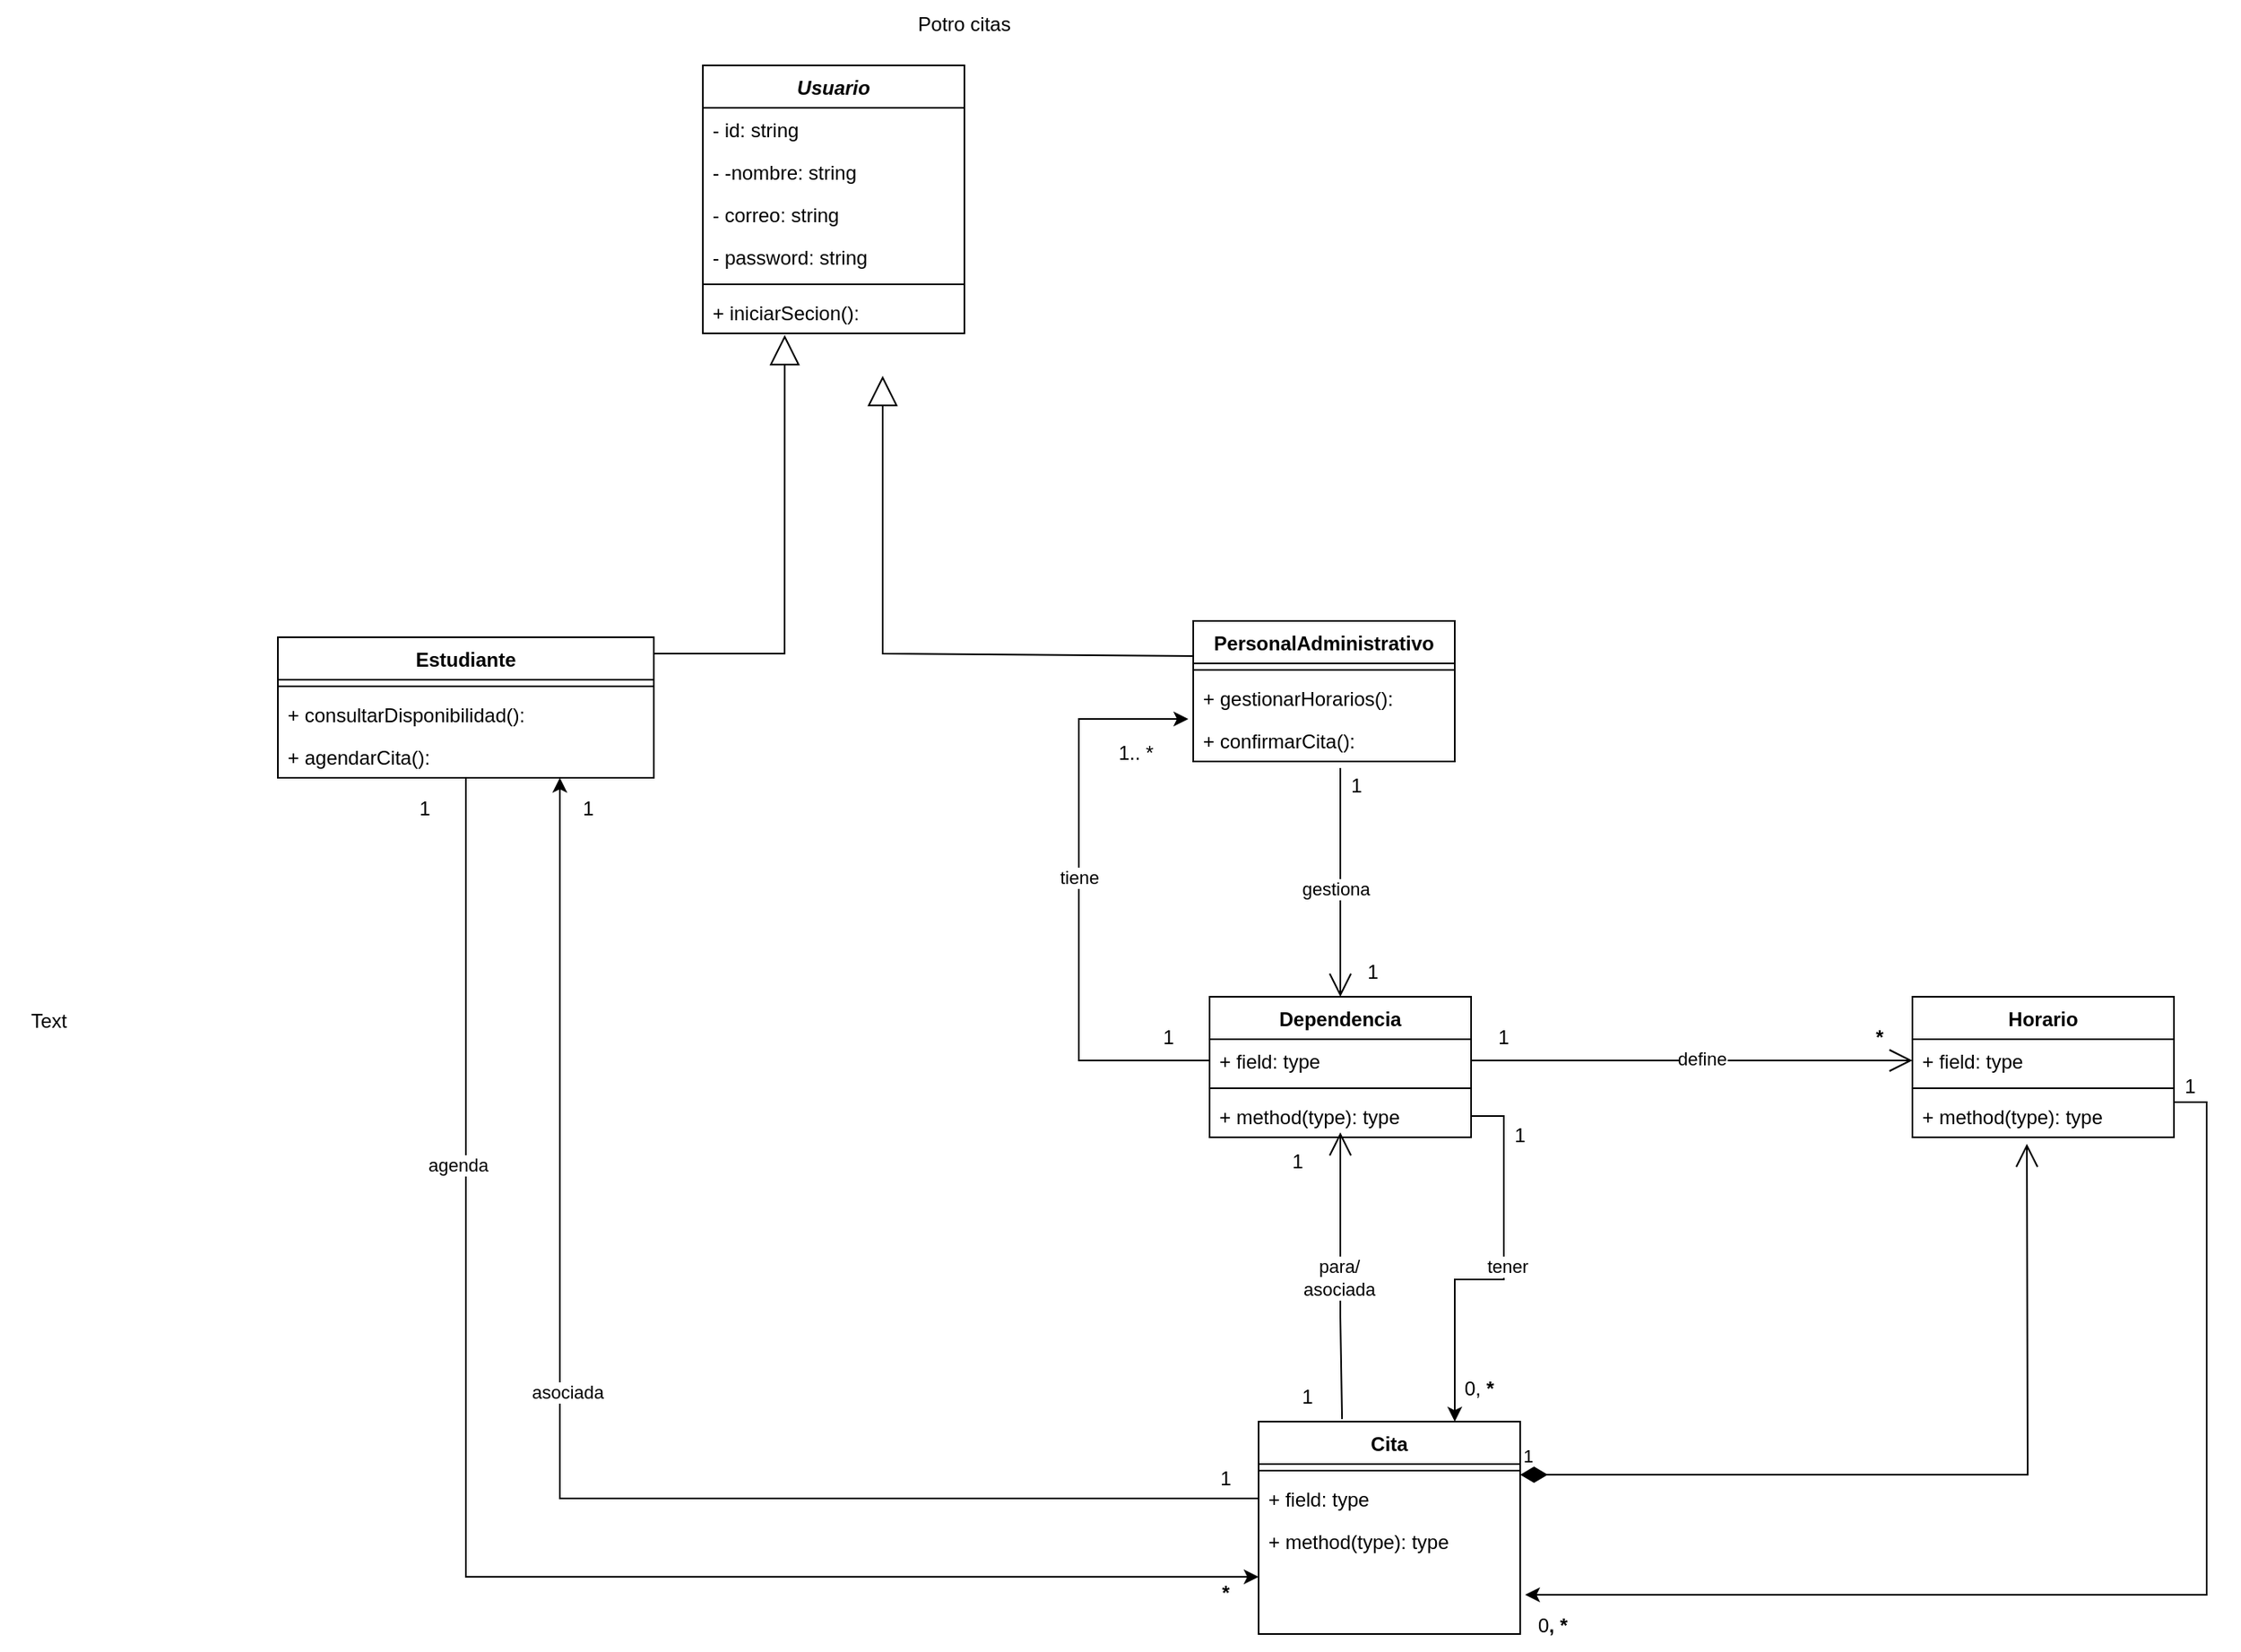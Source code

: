 <mxfile version="24.9.1">
  <diagram id="C5RBs43oDa-KdzZeNtuy" name="Page-1">
    <mxGraphModel dx="2261" dy="774" grid="1" gridSize="10" guides="1" tooltips="1" connect="1" arrows="1" fold="1" page="1" pageScale="1" pageWidth="827" pageHeight="1169" math="0" shadow="0">
      <root>
        <mxCell id="WIyWlLk6GJQsqaUBKTNV-0" />
        <mxCell id="WIyWlLk6GJQsqaUBKTNV-1" parent="WIyWlLk6GJQsqaUBKTNV-0" />
        <mxCell id="BlcIr8X8Q4Efm-OHUOAF-0" value="&lt;i&gt;Usuario&lt;/i&gt;" style="swimlane;fontStyle=1;align=center;verticalAlign=top;childLayout=stackLayout;horizontal=1;startSize=26;horizontalStack=0;resizeParent=1;resizeParentMax=0;resizeLast=0;collapsible=1;marginBottom=0;whiteSpace=wrap;html=1;" vertex="1" parent="WIyWlLk6GJQsqaUBKTNV-1">
          <mxGeometry x="50" y="60" width="160" height="164" as="geometry" />
        </mxCell>
        <mxCell id="BlcIr8X8Q4Efm-OHUOAF-29" value="- id: string" style="text;strokeColor=none;fillColor=none;align=left;verticalAlign=top;spacingLeft=4;spacingRight=4;overflow=hidden;rotatable=0;points=[[0,0.5],[1,0.5]];portConstraint=eastwest;whiteSpace=wrap;html=1;" vertex="1" parent="BlcIr8X8Q4Efm-OHUOAF-0">
          <mxGeometry y="26" width="160" height="26" as="geometry" />
        </mxCell>
        <mxCell id="BlcIr8X8Q4Efm-OHUOAF-30" value="- -nombre: string" style="text;strokeColor=none;fillColor=none;align=left;verticalAlign=top;spacingLeft=4;spacingRight=4;overflow=hidden;rotatable=0;points=[[0,0.5],[1,0.5]];portConstraint=eastwest;whiteSpace=wrap;html=1;" vertex="1" parent="BlcIr8X8Q4Efm-OHUOAF-0">
          <mxGeometry y="52" width="160" height="26" as="geometry" />
        </mxCell>
        <mxCell id="BlcIr8X8Q4Efm-OHUOAF-31" value="- correo: string" style="text;strokeColor=none;fillColor=none;align=left;verticalAlign=top;spacingLeft=4;spacingRight=4;overflow=hidden;rotatable=0;points=[[0,0.5],[1,0.5]];portConstraint=eastwest;whiteSpace=wrap;html=1;" vertex="1" parent="BlcIr8X8Q4Efm-OHUOAF-0">
          <mxGeometry y="78" width="160" height="26" as="geometry" />
        </mxCell>
        <mxCell id="BlcIr8X8Q4Efm-OHUOAF-1" value="- password: string" style="text;strokeColor=none;fillColor=none;align=left;verticalAlign=top;spacingLeft=4;spacingRight=4;overflow=hidden;rotatable=0;points=[[0,0.5],[1,0.5]];portConstraint=eastwest;whiteSpace=wrap;html=1;" vertex="1" parent="BlcIr8X8Q4Efm-OHUOAF-0">
          <mxGeometry y="104" width="160" height="26" as="geometry" />
        </mxCell>
        <mxCell id="BlcIr8X8Q4Efm-OHUOAF-2" value="" style="line;strokeWidth=1;fillColor=none;align=left;verticalAlign=middle;spacingTop=-1;spacingLeft=3;spacingRight=3;rotatable=0;labelPosition=right;points=[];portConstraint=eastwest;strokeColor=inherit;" vertex="1" parent="BlcIr8X8Q4Efm-OHUOAF-0">
          <mxGeometry y="130" width="160" height="8" as="geometry" />
        </mxCell>
        <mxCell id="BlcIr8X8Q4Efm-OHUOAF-3" value="+ iniciarSecion():" style="text;strokeColor=none;fillColor=none;align=left;verticalAlign=top;spacingLeft=4;spacingRight=4;overflow=hidden;rotatable=0;points=[[0,0.5],[1,0.5]];portConstraint=eastwest;whiteSpace=wrap;html=1;" vertex="1" parent="BlcIr8X8Q4Efm-OHUOAF-0">
          <mxGeometry y="138" width="160" height="26" as="geometry" />
        </mxCell>
        <mxCell id="BlcIr8X8Q4Efm-OHUOAF-5" value="Estudiante" style="swimlane;fontStyle=1;align=center;verticalAlign=top;childLayout=stackLayout;horizontal=1;startSize=26;horizontalStack=0;resizeParent=1;resizeParentMax=0;resizeLast=0;collapsible=1;marginBottom=0;whiteSpace=wrap;html=1;" vertex="1" parent="WIyWlLk6GJQsqaUBKTNV-1">
          <mxGeometry x="-210" y="410" width="230" height="86" as="geometry" />
        </mxCell>
        <mxCell id="BlcIr8X8Q4Efm-OHUOAF-7" value="" style="line;strokeWidth=1;fillColor=none;align=left;verticalAlign=middle;spacingTop=-1;spacingLeft=3;spacingRight=3;rotatable=0;labelPosition=right;points=[];portConstraint=eastwest;strokeColor=inherit;" vertex="1" parent="BlcIr8X8Q4Efm-OHUOAF-5">
          <mxGeometry y="26" width="230" height="8" as="geometry" />
        </mxCell>
        <mxCell id="BlcIr8X8Q4Efm-OHUOAF-33" value="+ consultarDisponibilidad():" style="text;strokeColor=none;fillColor=none;align=left;verticalAlign=top;spacingLeft=4;spacingRight=4;overflow=hidden;rotatable=0;points=[[0,0.5],[1,0.5]];portConstraint=eastwest;whiteSpace=wrap;html=1;" vertex="1" parent="BlcIr8X8Q4Efm-OHUOAF-5">
          <mxGeometry y="34" width="230" height="26" as="geometry" />
        </mxCell>
        <mxCell id="BlcIr8X8Q4Efm-OHUOAF-8" value="+ agendarCita():" style="text;strokeColor=none;fillColor=none;align=left;verticalAlign=top;spacingLeft=4;spacingRight=4;overflow=hidden;rotatable=0;points=[[0,0.5],[1,0.5]];portConstraint=eastwest;whiteSpace=wrap;html=1;" vertex="1" parent="BlcIr8X8Q4Efm-OHUOAF-5">
          <mxGeometry y="60" width="230" height="26" as="geometry" />
        </mxCell>
        <mxCell id="BlcIr8X8Q4Efm-OHUOAF-9" value="PersonalAdministrativo" style="swimlane;fontStyle=1;align=center;verticalAlign=top;childLayout=stackLayout;horizontal=1;startSize=26;horizontalStack=0;resizeParent=1;resizeParentMax=0;resizeLast=0;collapsible=1;marginBottom=0;whiteSpace=wrap;html=1;" vertex="1" parent="WIyWlLk6GJQsqaUBKTNV-1">
          <mxGeometry x="350" y="400" width="160" height="86" as="geometry" />
        </mxCell>
        <mxCell id="BlcIr8X8Q4Efm-OHUOAF-11" value="" style="line;strokeWidth=1;fillColor=none;align=left;verticalAlign=middle;spacingTop=-1;spacingLeft=3;spacingRight=3;rotatable=0;labelPosition=right;points=[];portConstraint=eastwest;strokeColor=inherit;" vertex="1" parent="BlcIr8X8Q4Efm-OHUOAF-9">
          <mxGeometry y="26" width="160" height="8" as="geometry" />
        </mxCell>
        <mxCell id="BlcIr8X8Q4Efm-OHUOAF-34" value="+ gestionarHorarios():" style="text;strokeColor=none;fillColor=none;align=left;verticalAlign=top;spacingLeft=4;spacingRight=4;overflow=hidden;rotatable=0;points=[[0,0.5],[1,0.5]];portConstraint=eastwest;whiteSpace=wrap;html=1;" vertex="1" parent="BlcIr8X8Q4Efm-OHUOAF-9">
          <mxGeometry y="34" width="160" height="26" as="geometry" />
        </mxCell>
        <mxCell id="BlcIr8X8Q4Efm-OHUOAF-12" value="+ confirmarCita():" style="text;strokeColor=none;fillColor=none;align=left;verticalAlign=top;spacingLeft=4;spacingRight=4;overflow=hidden;rotatable=0;points=[[0,0.5],[1,0.5]];portConstraint=eastwest;whiteSpace=wrap;html=1;" vertex="1" parent="BlcIr8X8Q4Efm-OHUOAF-9">
          <mxGeometry y="60" width="160" height="26" as="geometry" />
        </mxCell>
        <mxCell id="BlcIr8X8Q4Efm-OHUOAF-13" value="Cita" style="swimlane;fontStyle=1;align=center;verticalAlign=top;childLayout=stackLayout;horizontal=1;startSize=26;horizontalStack=0;resizeParent=1;resizeParentMax=0;resizeLast=0;collapsible=1;marginBottom=0;whiteSpace=wrap;html=1;" vertex="1" parent="WIyWlLk6GJQsqaUBKTNV-1">
          <mxGeometry x="390" y="890" width="160" height="130" as="geometry" />
        </mxCell>
        <mxCell id="BlcIr8X8Q4Efm-OHUOAF-15" value="" style="line;strokeWidth=1;fillColor=none;align=left;verticalAlign=middle;spacingTop=-1;spacingLeft=3;spacingRight=3;rotatable=0;labelPosition=right;points=[];portConstraint=eastwest;strokeColor=inherit;" vertex="1" parent="BlcIr8X8Q4Efm-OHUOAF-13">
          <mxGeometry y="26" width="160" height="8" as="geometry" />
        </mxCell>
        <mxCell id="BlcIr8X8Q4Efm-OHUOAF-14" value="+ field: type" style="text;strokeColor=none;fillColor=none;align=left;verticalAlign=top;spacingLeft=4;spacingRight=4;overflow=hidden;rotatable=0;points=[[0,0.5],[1,0.5]];portConstraint=eastwest;whiteSpace=wrap;html=1;" vertex="1" parent="BlcIr8X8Q4Efm-OHUOAF-13">
          <mxGeometry y="34" width="160" height="26" as="geometry" />
        </mxCell>
        <mxCell id="BlcIr8X8Q4Efm-OHUOAF-16" value="+ method(type): type" style="text;strokeColor=none;fillColor=none;align=left;verticalAlign=top;spacingLeft=4;spacingRight=4;overflow=hidden;rotatable=0;points=[[0,0.5],[1,0.5]];portConstraint=eastwest;whiteSpace=wrap;html=1;" vertex="1" parent="BlcIr8X8Q4Efm-OHUOAF-13">
          <mxGeometry y="60" width="160" height="70" as="geometry" />
        </mxCell>
        <mxCell id="BlcIr8X8Q4Efm-OHUOAF-17" value="Horario" style="swimlane;fontStyle=1;align=center;verticalAlign=top;childLayout=stackLayout;horizontal=1;startSize=26;horizontalStack=0;resizeParent=1;resizeParentMax=0;resizeLast=0;collapsible=1;marginBottom=0;whiteSpace=wrap;html=1;" vertex="1" parent="WIyWlLk6GJQsqaUBKTNV-1">
          <mxGeometry x="790" y="630" width="160" height="86" as="geometry" />
        </mxCell>
        <mxCell id="BlcIr8X8Q4Efm-OHUOAF-18" value="+ field: type" style="text;strokeColor=none;fillColor=none;align=left;verticalAlign=top;spacingLeft=4;spacingRight=4;overflow=hidden;rotatable=0;points=[[0,0.5],[1,0.5]];portConstraint=eastwest;whiteSpace=wrap;html=1;" vertex="1" parent="BlcIr8X8Q4Efm-OHUOAF-17">
          <mxGeometry y="26" width="160" height="26" as="geometry" />
        </mxCell>
        <mxCell id="BlcIr8X8Q4Efm-OHUOAF-19" value="" style="line;strokeWidth=1;fillColor=none;align=left;verticalAlign=middle;spacingTop=-1;spacingLeft=3;spacingRight=3;rotatable=0;labelPosition=right;points=[];portConstraint=eastwest;strokeColor=inherit;" vertex="1" parent="BlcIr8X8Q4Efm-OHUOAF-17">
          <mxGeometry y="52" width="160" height="8" as="geometry" />
        </mxCell>
        <mxCell id="BlcIr8X8Q4Efm-OHUOAF-20" value="+ method(type): type" style="text;strokeColor=none;fillColor=none;align=left;verticalAlign=top;spacingLeft=4;spacingRight=4;overflow=hidden;rotatable=0;points=[[0,0.5],[1,0.5]];portConstraint=eastwest;whiteSpace=wrap;html=1;" vertex="1" parent="BlcIr8X8Q4Efm-OHUOAF-17">
          <mxGeometry y="60" width="160" height="26" as="geometry" />
        </mxCell>
        <mxCell id="BlcIr8X8Q4Efm-OHUOAF-21" value="Dependencia" style="swimlane;fontStyle=1;align=center;verticalAlign=top;childLayout=stackLayout;horizontal=1;startSize=26;horizontalStack=0;resizeParent=1;resizeParentMax=0;resizeLast=0;collapsible=1;marginBottom=0;whiteSpace=wrap;html=1;" vertex="1" parent="WIyWlLk6GJQsqaUBKTNV-1">
          <mxGeometry x="360" y="630" width="160" height="86" as="geometry" />
        </mxCell>
        <mxCell id="BlcIr8X8Q4Efm-OHUOAF-22" value="+ field: type" style="text;strokeColor=none;fillColor=none;align=left;verticalAlign=top;spacingLeft=4;spacingRight=4;overflow=hidden;rotatable=0;points=[[0,0.5],[1,0.5]];portConstraint=eastwest;whiteSpace=wrap;html=1;" vertex="1" parent="BlcIr8X8Q4Efm-OHUOAF-21">
          <mxGeometry y="26" width="160" height="26" as="geometry" />
        </mxCell>
        <mxCell id="BlcIr8X8Q4Efm-OHUOAF-23" value="" style="line;strokeWidth=1;fillColor=none;align=left;verticalAlign=middle;spacingTop=-1;spacingLeft=3;spacingRight=3;rotatable=0;labelPosition=right;points=[];portConstraint=eastwest;strokeColor=inherit;" vertex="1" parent="BlcIr8X8Q4Efm-OHUOAF-21">
          <mxGeometry y="52" width="160" height="8" as="geometry" />
        </mxCell>
        <mxCell id="BlcIr8X8Q4Efm-OHUOAF-24" value="+ method(type): type" style="text;strokeColor=none;fillColor=none;align=left;verticalAlign=top;spacingLeft=4;spacingRight=4;overflow=hidden;rotatable=0;points=[[0,0.5],[1,0.5]];portConstraint=eastwest;whiteSpace=wrap;html=1;" vertex="1" parent="BlcIr8X8Q4Efm-OHUOAF-21">
          <mxGeometry y="60" width="160" height="26" as="geometry" />
        </mxCell>
        <mxCell id="BlcIr8X8Q4Efm-OHUOAF-25" value="" style="endArrow=block;endSize=16;endFill=0;html=1;rounded=0;exitX=1;exitY=0.116;exitDx=0;exitDy=0;entryX=0.313;entryY=1.038;entryDx=0;entryDy=0;entryPerimeter=0;exitPerimeter=0;" edge="1" parent="WIyWlLk6GJQsqaUBKTNV-1" source="BlcIr8X8Q4Efm-OHUOAF-5" target="BlcIr8X8Q4Efm-OHUOAF-3">
          <mxGeometry width="160" relative="1" as="geometry">
            <mxPoint x="-10" y="370" as="sourcePoint" />
            <mxPoint x="150" y="370" as="targetPoint" />
            <Array as="points">
              <mxPoint x="100" y="420" />
            </Array>
          </mxGeometry>
        </mxCell>
        <mxCell id="BlcIr8X8Q4Efm-OHUOAF-26" value="" style="endArrow=block;endSize=16;endFill=0;html=1;rounded=0;exitX=0;exitY=0.25;exitDx=0;exitDy=0;" edge="1" parent="WIyWlLk6GJQsqaUBKTNV-1" source="BlcIr8X8Q4Efm-OHUOAF-9">
          <mxGeometry width="160" relative="1" as="geometry">
            <mxPoint x="-10" y="370" as="sourcePoint" />
            <mxPoint x="160" y="250" as="targetPoint" />
            <Array as="points">
              <mxPoint x="160" y="420" />
            </Array>
          </mxGeometry>
        </mxCell>
        <mxCell id="BlcIr8X8Q4Efm-OHUOAF-35" value="1" style="endArrow=open;html=1;endSize=12;startArrow=diamondThin;startSize=14;startFill=1;edgeStyle=orthogonalEdgeStyle;align=left;verticalAlign=bottom;rounded=0;exitX=1;exitY=0.25;exitDx=0;exitDy=0;" edge="1" parent="WIyWlLk6GJQsqaUBKTNV-1" source="BlcIr8X8Q4Efm-OHUOAF-13">
          <mxGeometry x="-1" y="3" relative="1" as="geometry">
            <mxPoint x="550" y="716" as="sourcePoint" />
            <mxPoint x="860" y="720" as="targetPoint" />
          </mxGeometry>
        </mxCell>
        <mxCell id="BlcIr8X8Q4Efm-OHUOAF-40" value="" style="endArrow=open;endFill=1;endSize=12;html=1;rounded=0;entryX=0.5;entryY=0.885;entryDx=0;entryDy=0;entryPerimeter=0;exitX=0.319;exitY=-0.012;exitDx=0;exitDy=0;exitPerimeter=0;" edge="1" parent="WIyWlLk6GJQsqaUBKTNV-1" source="BlcIr8X8Q4Efm-OHUOAF-13" target="BlcIr8X8Q4Efm-OHUOAF-24">
          <mxGeometry width="160" relative="1" as="geometry">
            <mxPoint x="440" y="880" as="sourcePoint" />
            <mxPoint x="140" y="836" as="targetPoint" />
            <Array as="points">
              <mxPoint x="440" y="826" />
            </Array>
          </mxGeometry>
        </mxCell>
        <mxCell id="BlcIr8X8Q4Efm-OHUOAF-42" value="&lt;div&gt;para/&lt;/div&gt;&lt;div&gt;asociada&lt;br&gt;&lt;/div&gt;" style="edgeLabel;html=1;align=center;verticalAlign=middle;resizable=0;points=[];" vertex="1" connectable="0" parent="BlcIr8X8Q4Efm-OHUOAF-40">
          <mxGeometry x="-0.011" y="1" relative="1" as="geometry">
            <mxPoint as="offset" />
          </mxGeometry>
        </mxCell>
        <mxCell id="BlcIr8X8Q4Efm-OHUOAF-44" value="Text" style="text;html=1;align=center;verticalAlign=middle;whiteSpace=wrap;rounded=0;" vertex="1" parent="WIyWlLk6GJQsqaUBKTNV-1">
          <mxGeometry x="-380" y="630" width="60" height="30" as="geometry" />
        </mxCell>
        <mxCell id="BlcIr8X8Q4Efm-OHUOAF-45" value="1" style="text;html=1;align=center;verticalAlign=middle;whiteSpace=wrap;rounded=0;" vertex="1" parent="WIyWlLk6GJQsqaUBKTNV-1">
          <mxGeometry x="390" y="860" width="60" height="30" as="geometry" />
        </mxCell>
        <mxCell id="BlcIr8X8Q4Efm-OHUOAF-46" value="1" style="text;html=1;align=center;verticalAlign=middle;whiteSpace=wrap;rounded=0;" vertex="1" parent="WIyWlLk6GJQsqaUBKTNV-1">
          <mxGeometry x="384" y="716" width="60" height="30" as="geometry" />
        </mxCell>
        <mxCell id="BlcIr8X8Q4Efm-OHUOAF-48" value="" style="endArrow=open;endFill=1;endSize=12;html=1;rounded=0;entryX=0.5;entryY=0;entryDx=0;entryDy=0;" edge="1" parent="WIyWlLk6GJQsqaUBKTNV-1" target="BlcIr8X8Q4Efm-OHUOAF-21">
          <mxGeometry width="160" relative="1" as="geometry">
            <mxPoint x="440" y="490" as="sourcePoint" />
            <mxPoint x="480" y="640" as="targetPoint" />
          </mxGeometry>
        </mxCell>
        <mxCell id="BlcIr8X8Q4Efm-OHUOAF-49" value="gestiona" style="edgeLabel;html=1;align=center;verticalAlign=middle;resizable=0;points=[];" vertex="1" connectable="0" parent="BlcIr8X8Q4Efm-OHUOAF-48">
          <mxGeometry x="0.057" y="-3" relative="1" as="geometry">
            <mxPoint as="offset" />
          </mxGeometry>
        </mxCell>
        <mxCell id="BlcIr8X8Q4Efm-OHUOAF-50" value="1" style="text;html=1;align=center;verticalAlign=middle;whiteSpace=wrap;rounded=0;" vertex="1" parent="WIyWlLk6GJQsqaUBKTNV-1">
          <mxGeometry x="420" y="486" width="60" height="30" as="geometry" />
        </mxCell>
        <mxCell id="BlcIr8X8Q4Efm-OHUOAF-52" value="1" style="text;html=1;align=center;verticalAlign=middle;whiteSpace=wrap;rounded=0;" vertex="1" parent="WIyWlLk6GJQsqaUBKTNV-1">
          <mxGeometry x="430" y="600" width="60" height="30" as="geometry" />
        </mxCell>
        <mxCell id="BlcIr8X8Q4Efm-OHUOAF-53" value="" style="endArrow=open;endFill=1;endSize=12;html=1;rounded=0;entryX=0;entryY=0.5;entryDx=0;entryDy=0;" edge="1" parent="WIyWlLk6GJQsqaUBKTNV-1" source="BlcIr8X8Q4Efm-OHUOAF-22" target="BlcIr8X8Q4Efm-OHUOAF-18">
          <mxGeometry width="160" relative="1" as="geometry">
            <mxPoint x="540" y="672.5" as="sourcePoint" />
            <mxPoint x="700" y="672.5" as="targetPoint" />
          </mxGeometry>
        </mxCell>
        <mxCell id="BlcIr8X8Q4Efm-OHUOAF-54" value="define" style="edgeLabel;html=1;align=center;verticalAlign=middle;resizable=0;points=[];" vertex="1" connectable="0" parent="BlcIr8X8Q4Efm-OHUOAF-53">
          <mxGeometry x="0.044" y="1" relative="1" as="geometry">
            <mxPoint as="offset" />
          </mxGeometry>
        </mxCell>
        <mxCell id="BlcIr8X8Q4Efm-OHUOAF-55" value="1" style="text;html=1;align=center;verticalAlign=middle;whiteSpace=wrap;rounded=0;" vertex="1" parent="WIyWlLk6GJQsqaUBKTNV-1">
          <mxGeometry x="510" y="640" width="60" height="30" as="geometry" />
        </mxCell>
        <mxCell id="BlcIr8X8Q4Efm-OHUOAF-56" value="&lt;b&gt;*&lt;/b&gt;" style="text;html=1;align=center;verticalAlign=middle;whiteSpace=wrap;rounded=0;" vertex="1" parent="WIyWlLk6GJQsqaUBKTNV-1">
          <mxGeometry x="740" y="640" width="60" height="30" as="geometry" />
        </mxCell>
        <mxCell id="BlcIr8X8Q4Efm-OHUOAF-57" style="edgeStyle=orthogonalEdgeStyle;rounded=0;orthogonalLoop=1;jettySize=auto;html=1;entryX=0;entryY=0.5;entryDx=0;entryDy=0;" edge="1" parent="WIyWlLk6GJQsqaUBKTNV-1" source="BlcIr8X8Q4Efm-OHUOAF-5" target="BlcIr8X8Q4Efm-OHUOAF-16">
          <mxGeometry relative="1" as="geometry" />
        </mxCell>
        <mxCell id="BlcIr8X8Q4Efm-OHUOAF-58" value="agenda" style="edgeLabel;html=1;align=center;verticalAlign=middle;resizable=0;points=[];" vertex="1" connectable="0" parent="BlcIr8X8Q4Efm-OHUOAF-57">
          <mxGeometry x="-0.513" y="-5" relative="1" as="geometry">
            <mxPoint as="offset" />
          </mxGeometry>
        </mxCell>
        <mxCell id="BlcIr8X8Q4Efm-OHUOAF-60" value="1" style="text;html=1;align=center;verticalAlign=middle;whiteSpace=wrap;rounded=0;" vertex="1" parent="WIyWlLk6GJQsqaUBKTNV-1">
          <mxGeometry x="-150" y="500" width="60" height="30" as="geometry" />
        </mxCell>
        <mxCell id="BlcIr8X8Q4Efm-OHUOAF-61" value="&lt;b&gt;*&lt;/b&gt;" style="text;html=1;align=center;verticalAlign=middle;whiteSpace=wrap;rounded=0;" vertex="1" parent="WIyWlLk6GJQsqaUBKTNV-1">
          <mxGeometry x="340" y="980" width="60" height="30" as="geometry" />
        </mxCell>
        <mxCell id="BlcIr8X8Q4Efm-OHUOAF-62" style="edgeStyle=orthogonalEdgeStyle;rounded=0;orthogonalLoop=1;jettySize=auto;html=1;entryX=0.75;entryY=1;entryDx=0;entryDy=0;" edge="1" parent="WIyWlLk6GJQsqaUBKTNV-1" source="BlcIr8X8Q4Efm-OHUOAF-14" target="BlcIr8X8Q4Efm-OHUOAF-5">
          <mxGeometry relative="1" as="geometry" />
        </mxCell>
        <mxCell id="BlcIr8X8Q4Efm-OHUOAF-67" value="asociada" style="edgeLabel;html=1;align=center;verticalAlign=middle;resizable=0;points=[];" vertex="1" connectable="0" parent="BlcIr8X8Q4Efm-OHUOAF-62">
          <mxGeometry x="0.134" y="-3" relative="1" as="geometry">
            <mxPoint x="1" as="offset" />
          </mxGeometry>
        </mxCell>
        <mxCell id="BlcIr8X8Q4Efm-OHUOAF-63" value="1" style="text;html=1;align=center;verticalAlign=middle;whiteSpace=wrap;rounded=0;" vertex="1" parent="WIyWlLk6GJQsqaUBKTNV-1">
          <mxGeometry x="340" y="910" width="60" height="30" as="geometry" />
        </mxCell>
        <mxCell id="BlcIr8X8Q4Efm-OHUOAF-65" value="1" style="text;html=1;align=center;verticalAlign=middle;whiteSpace=wrap;rounded=0;" vertex="1" parent="WIyWlLk6GJQsqaUBKTNV-1">
          <mxGeometry x="-50" y="500" width="60" height="30" as="geometry" />
        </mxCell>
        <mxCell id="BlcIr8X8Q4Efm-OHUOAF-68" style="edgeStyle=orthogonalEdgeStyle;rounded=0;orthogonalLoop=1;jettySize=auto;html=1;entryX=1.019;entryY=0.657;entryDx=0;entryDy=0;entryPerimeter=0;exitX=1;exitY=0.75;exitDx=0;exitDy=0;" edge="1" parent="WIyWlLk6GJQsqaUBKTNV-1" source="BlcIr8X8Q4Efm-OHUOAF-17" target="BlcIr8X8Q4Efm-OHUOAF-16">
          <mxGeometry relative="1" as="geometry" />
        </mxCell>
        <mxCell id="BlcIr8X8Q4Efm-OHUOAF-69" value="1" style="text;html=1;align=center;verticalAlign=middle;whiteSpace=wrap;rounded=0;" vertex="1" parent="WIyWlLk6GJQsqaUBKTNV-1">
          <mxGeometry x="930" y="670" width="60" height="30" as="geometry" />
        </mxCell>
        <mxCell id="BlcIr8X8Q4Efm-OHUOAF-70" value="0&lt;b&gt;, *&lt;br&gt;&lt;/b&gt;" style="text;html=1;align=center;verticalAlign=middle;whiteSpace=wrap;rounded=0;" vertex="1" parent="WIyWlLk6GJQsqaUBKTNV-1">
          <mxGeometry x="540" y="1000" width="60" height="30" as="geometry" />
        </mxCell>
        <mxCell id="BlcIr8X8Q4Efm-OHUOAF-71" style="edgeStyle=orthogonalEdgeStyle;rounded=0;orthogonalLoop=1;jettySize=auto;html=1;entryX=0.75;entryY=0;entryDx=0;entryDy=0;" edge="1" parent="WIyWlLk6GJQsqaUBKTNV-1" source="BlcIr8X8Q4Efm-OHUOAF-24" target="BlcIr8X8Q4Efm-OHUOAF-13">
          <mxGeometry relative="1" as="geometry" />
        </mxCell>
        <mxCell id="BlcIr8X8Q4Efm-OHUOAF-75" value="tener" style="edgeLabel;html=1;align=center;verticalAlign=middle;resizable=0;points=[];" vertex="1" connectable="0" parent="BlcIr8X8Q4Efm-OHUOAF-71">
          <mxGeometry x="-0.055" y="2" relative="1" as="geometry">
            <mxPoint as="offset" />
          </mxGeometry>
        </mxCell>
        <mxCell id="BlcIr8X8Q4Efm-OHUOAF-72" value="1" style="text;html=1;align=center;verticalAlign=middle;whiteSpace=wrap;rounded=0;" vertex="1" parent="WIyWlLk6GJQsqaUBKTNV-1">
          <mxGeometry x="520" y="700" width="60" height="30" as="geometry" />
        </mxCell>
        <mxCell id="BlcIr8X8Q4Efm-OHUOAF-74" value="0, &lt;b&gt;*&lt;/b&gt;" style="text;html=1;align=center;verticalAlign=middle;whiteSpace=wrap;rounded=0;" vertex="1" parent="WIyWlLk6GJQsqaUBKTNV-1">
          <mxGeometry x="500" y="860" width="50" height="20" as="geometry" />
        </mxCell>
        <mxCell id="BlcIr8X8Q4Efm-OHUOAF-77" style="edgeStyle=orthogonalEdgeStyle;rounded=0;orthogonalLoop=1;jettySize=auto;html=1;entryX=-0.019;entryY=-0.038;entryDx=0;entryDy=0;entryPerimeter=0;exitX=0;exitY=0.5;exitDx=0;exitDy=0;" edge="1" parent="WIyWlLk6GJQsqaUBKTNV-1" source="BlcIr8X8Q4Efm-OHUOAF-22" target="BlcIr8X8Q4Efm-OHUOAF-12">
          <mxGeometry relative="1" as="geometry">
            <Array as="points">
              <mxPoint x="280" y="669" />
              <mxPoint x="280" y="460" />
            </Array>
          </mxGeometry>
        </mxCell>
        <mxCell id="BlcIr8X8Q4Efm-OHUOAF-81" value="tiene" style="edgeLabel;html=1;align=center;verticalAlign=middle;resizable=0;points=[];" vertex="1" connectable="0" parent="BlcIr8X8Q4Efm-OHUOAF-77">
          <mxGeometry x="0.079" relative="1" as="geometry">
            <mxPoint as="offset" />
          </mxGeometry>
        </mxCell>
        <mxCell id="BlcIr8X8Q4Efm-OHUOAF-78" value="1" style="text;html=1;align=center;verticalAlign=middle;whiteSpace=wrap;rounded=0;" vertex="1" parent="WIyWlLk6GJQsqaUBKTNV-1">
          <mxGeometry x="310" y="640" width="50" height="30" as="geometry" />
        </mxCell>
        <mxCell id="BlcIr8X8Q4Efm-OHUOAF-80" value="1.. *" style="text;html=1;align=center;verticalAlign=middle;whiteSpace=wrap;rounded=0;" vertex="1" parent="WIyWlLk6GJQsqaUBKTNV-1">
          <mxGeometry x="290" y="466" width="50" height="30" as="geometry" />
        </mxCell>
        <mxCell id="BlcIr8X8Q4Efm-OHUOAF-83" value="Potro citas" style="text;html=1;align=center;verticalAlign=middle;whiteSpace=wrap;rounded=0;" vertex="1" parent="WIyWlLk6GJQsqaUBKTNV-1">
          <mxGeometry x="180" y="20" width="60" height="30" as="geometry" />
        </mxCell>
      </root>
    </mxGraphModel>
  </diagram>
</mxfile>
